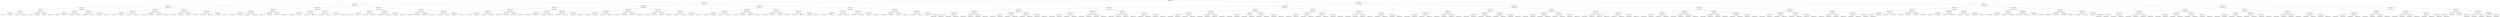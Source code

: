 digraph G{
307385799 [label="Node{data=[4453, 4453]}"]
307385799 -> 950069345
950069345 [label="Node{data=[2790, 2790]}"]
950069345 -> 1673636742
1673636742 [label="Node{data=[1988, 1988]}"]
1673636742 -> 38401057
38401057 [label="Node{data=[1514, 1514]}"]
38401057 -> 45446594
45446594 [label="Node{data=[841, 841]}"]
45446594 -> 1038706197
1038706197 [label="Node{data=[833, 833]}"]
1038706197 -> 1394239413
1394239413 [label="Node{data=[743, 743]}"]
1394239413 -> 507476235
507476235 [label="Node{data=[375, 375]}"]
507476235 -> 923604075
923604075 [label="Node{data=[371, 371]}"]
507476235 -> 1101141329
1101141329 [label="Node{data=[439, 439]}"]
1394239413 -> 1090905375
1090905375 [label="Node{data=[831, 831]}"]
1090905375 -> 613890837
613890837 [label="Node{data=[795, 795]}"]
1090905375 -> 2078727584
2078727584 [label="Node{data=[832, 832]}"]
1038706197 -> 708794128
708794128 [label="Node{data=[837, 837]}"]
708794128 -> 1149002325
1149002325 [label="Node{data=[835, 835]}"]
1149002325 -> 1504622172
1504622172 [label="Node{data=[834, 834]}"]
1149002325 -> 342391572
342391572 [label="Node{data=[836, 836]}"]
708794128 -> 1144990046
1144990046 [label="Node{data=[839, 839]}"]
1144990046 -> 1677104454
1677104454 [label="Node{data=[838, 838]}"]
1144990046 -> 1330041650
1330041650 [label="Node{data=[840, 840]}"]
45446594 -> 413245717
413245717 [label="Node{data=[849, 849]}"]
413245717 -> 636034694
636034694 [label="Node{data=[845, 845]}"]
636034694 -> 1919087576
1919087576 [label="Node{data=[843, 843]}"]
1919087576 -> 189030885
189030885 [label="Node{data=[842, 842]}"]
1919087576 -> 511234193
511234193 [label="Node{data=[844, 844]}"]
636034694 -> 1938350326
1938350326 [label="Node{data=[847, 847]}"]
1938350326 -> 370225516
370225516 [label="Node{data=[846, 846]}"]
1938350326 -> 1056055554
1056055554 [label="Node{data=[848, 848]}"]
413245717 -> 1725334037
1725334037 [label="Node{data=[1397, 1397]}"]
1725334037 -> 1391280489
1391280489 [label="Node{data=[1104, 1104]}"]
1391280489 -> 1298694153
1298694153 [label="Node{data=[894, 894]}"]
1391280489 -> 1648181911
1648181911 [label="Node{data=[1345, 1345]}"]
1725334037 -> 816427759
816427759 [label="Node{data=[1442, 1442]}"]
816427759 -> 142035866
142035866 [label="Node{data=[1437, 1437]}"]
816427759 -> 18283093
18283093 [label="Node{data=[1481, 1481]}"]
38401057 -> 154614042
154614042 [label="Node{data=[1530, 1530]}"]
154614042 -> 1962204185
1962204185 [label="Node{data=[1522, 1522]}"]
1962204185 -> 1189962374
1189962374 [label="Node{data=[1518, 1518]}"]
1189962374 -> 1881144412
1881144412 [label="Node{data=[1516, 1516]}"]
1881144412 -> 1087431852
1087431852 [label="Node{data=[1515, 1515]}"]
1881144412 -> 303492283
303492283 [label="Node{data=[1517, 1517]}"]
1189962374 -> 1069700397
1069700397 [label="Node{data=[1520, 1520]}"]
1069700397 -> 816882581
816882581 [label="Node{data=[1519, 1519]}"]
1069700397 -> 2005062827
2005062827 [label="Node{data=[1521, 1521]}"]
1962204185 -> 1389661652
1389661652 [label="Node{data=[1526, 1526]}"]
1389661652 -> 2131935646
2131935646 [label="Node{data=[1524, 1524]}"]
2131935646 -> 1242261986
1242261986 [label="Node{data=[1523, 1523]}"]
2131935646 -> 734911364
734911364 [label="Node{data=[1525, 1525]}"]
1389661652 -> 1560365316
1560365316 [label="Node{data=[1528, 1528]}"]
1560365316 -> 888565003
888565003 [label="Node{data=[1527, 1527]}"]
1560365316 -> 623068686
623068686 [label="Node{data=[1529, 1529]}"]
154614042 -> 1618454741
1618454741 [label="Node{data=[1980, 1980]}"]
1618454741 -> 929662134
929662134 [label="Node{data=[1536, 1536]}"]
929662134 -> 821045605
821045605 [label="Node{data=[1532, 1532]}"]
821045605 -> 266078787
266078787 [label="Node{data=[1531, 1531]}"]
821045605 -> 1378892397
1378892397 [label="Node{data=[1533, 1533]}"]
929662134 -> 688347305
688347305 [label="Node{data=[1978, 1978]}"]
688347305 -> 403568621
403568621 [label="Node{data=[1638, 1638]}"]
688347305 -> 2003593405
2003593405 [label="Node{data=[1979, 1979]}"]
1618454741 -> 618448751
618448751 [label="Node{data=[1984, 1984]}"]
618448751 -> 931987789
931987789 [label="Node{data=[1982, 1982]}"]
931987789 -> 1078471374
1078471374 [label="Node{data=[1981, 1981]}"]
931987789 -> 1425378298
1425378298 [label="Node{data=[1983, 1983]}"]
618448751 -> 374393268
374393268 [label="Node{data=[1986, 1986]}"]
374393268 -> 1233663322
1233663322 [label="Node{data=[1985, 1985]}"]
374393268 -> 1217882367
1217882367 [label="Node{data=[1987, 1987]}"]
1673636742 -> 809861196
809861196 [label="Node{data=[2176, 2176]}"]
809861196 -> 541647513
541647513 [label="Node{data=[2004, 2004]}"]
541647513 -> 685912367
685912367 [label="Node{data=[1996, 1996]}"]
685912367 -> 1531016284
1531016284 [label="Node{data=[1992, 1992]}"]
1531016284 -> 1201330328
1201330328 [label="Node{data=[1990, 1990]}"]
1201330328 -> 539080408
539080408 [label="Node{data=[1989, 1989]}"]
1201330328 -> 427004090
427004090 [label="Node{data=[1991, 1991]}"]
1531016284 -> 1237378140
1237378140 [label="Node{data=[1994, 1994]}"]
1237378140 -> 1485810660
1485810660 [label="Node{data=[1993, 1993]}"]
1237378140 -> 1966424411
1966424411 [label="Node{data=[1995, 1995]}"]
685912367 -> 1883699463
1883699463 [label="Node{data=[2000, 2000]}"]
1883699463 -> 1055523159
1055523159 [label="Node{data=[1998, 1998]}"]
1055523159 -> 455036389
455036389 [label="Node{data=[1997, 1997]}"]
1055523159 -> 1157625924
1157625924 [label="Node{data=[1999, 1999]}"]
1883699463 -> 62308125
62308125 [label="Node{data=[2002, 2002]}"]
62308125 -> 1840838277
1840838277 [label="Node{data=[2001, 2001]}"]
62308125 -> 212463282
212463282 [label="Node{data=[2003, 2003]}"]
541647513 -> 925829819
925829819 [label="Node{data=[2168, 2168]}"]
925829819 -> 22480148
22480148 [label="Node{data=[2101, 2101]}"]
22480148 -> 737265509
737265509 [label="Node{data=[2024, 2024]}"]
737265509 -> 1752064215
1752064215 [label="Node{data=[2005, 2005]}"]
737265509 -> 668714419
668714419 [label="Node{data=[2060, 2060]}"]
22480148 -> 513608697
513608697 [label="Node{data=[2159, 2159]}"]
513608697 -> 1005731232
1005731232 [label="Node{data=[2130, 2130]}"]
513608697 -> 545360593
545360593 [label="Node{data=[2167, 2167]}"]
925829819 -> 1494099247
1494099247 [label="Node{data=[2172, 2172]}"]
1494099247 -> 800730932
800730932 [label="Node{data=[2170, 2170]}"]
800730932 -> 84871262
84871262 [label="Node{data=[2169, 2169]}"]
800730932 -> 703909164
703909164 [label="Node{data=[2171, 2171]}"]
1494099247 -> 33268320
33268320 [label="Node{data=[2174, 2174]}"]
33268320 -> 2143747812
2143747812 [label="Node{data=[2173, 2173]}"]
33268320 -> 41305274
41305274 [label="Node{data=[2175, 2175]}"]
809861196 -> 233071733
233071733 [label="Node{data=[2363, 2363]}"]
233071733 -> 1364213515
1364213515 [label="Node{data=[2271, 2271]}"]
1364213515 -> 422169115
422169115 [label="Node{data=[2180, 2180]}"]
422169115 -> 692723216
692723216 [label="Node{data=[2178, 2178]}"]
692723216 -> 119734400
119734400 [label="Node{data=[2177, 2177]}"]
692723216 -> 1474023176
1474023176 [label="Node{data=[2179, 2179]}"]
422169115 -> 7712506
7712506 [label="Node{data=[2182, 2182]}"]
7712506 -> 2033621626
2033621626 [label="Node{data=[2181, 2181]}"]
7712506 -> 1712239324
1712239324 [label="Node{data=[2256, 2256]}"]
1364213515 -> 1864667802
1864667802 [label="Node{data=[2359, 2359]}"]
1864667802 -> 1108079610
1108079610 [label="Node{data=[2292, 2292]}"]
1108079610 -> 253969547
253969547 [label="Node{data=[2291, 2291]}"]
1108079610 -> 480808929
480808929 [label="Node{data=[2358, 2358]}"]
1864667802 -> 1473478316
1473478316 [label="Node{data=[2361, 2361]}"]
1473478316 -> 1255854991
1255854991 [label="Node{data=[2360, 2360]}"]
1473478316 -> 1606992195
1606992195 [label="Node{data=[2362, 2362]}"]
233071733 -> 122133212
122133212 [label="Node{data=[2371, 2371]}"]
122133212 -> 1261281926
1261281926 [label="Node{data=[2367, 2367]}"]
1261281926 -> 1475823303
1475823303 [label="Node{data=[2365, 2365]}"]
1475823303 -> 1311524771
1311524771 [label="Node{data=[2364, 2364]}"]
1475823303 -> 1971762624
1971762624 [label="Node{data=[2366, 2366]}"]
1261281926 -> 1402536036
1402536036 [label="Node{data=[2369, 2369]}"]
1402536036 -> 1043703214
1043703214 [label="Node{data=[2368, 2368]}"]
1402536036 -> 310967444
310967444 [label="Node{data=[2370, 2370]}"]
122133212 -> 1382048688
1382048688 [label="Node{data=[2574, 2574]}"]
1382048688 -> 1239532472
1239532472 [label="Node{data=[2373, 2373]}"]
1239532472 -> 1525291007
1525291007 [label="Node{data=[2372, 2372]}"]
1239532472 -> 265501802
265501802 [label="Node{data=[2379, 2379]}"]
1382048688 -> 1585427395
1585427395 [label="Node{data=[2775, 2775]}"]
1585427395 -> 423905207
423905207 [label="Node{data=[2587, 2587]}"]
1585427395 -> 328986255
328986255 [label="Node{data=[2779, 2779]}"]
950069345 -> 96317690
96317690 [label="Node{data=[3219, 3219]}"]
96317690 -> 654309925
654309925 [label="Node{data=[2986, 2986]}"]
654309925 -> 490563762
490563762 [label="Node{data=[2900, 2900]}"]
490563762 -> 1360925196
1360925196 [label="Node{data=[2892, 2892]}"]
1360925196 -> 969691829
969691829 [label="Node{data=[2847, 2847]}"]
969691829 -> 1622911355
1622911355 [label="Node{data=[2842, 2842]}"]
1622911355 -> 372581670
372581670 [label="Node{data=[2810, 2810]}"]
1622911355 -> 932891550
932891550 [label="Node{data=[2846, 2846]}"]
969691829 -> 1821933090
1821933090 [label="Node{data=[2890, 2890]}"]
1821933090 -> 1372971707
1372971707 [label="Node{data=[2875, 2875]}"]
1821933090 -> 1861673394
1861673394 [label="Node{data=[2891, 2891]}"]
1360925196 -> 256971209
256971209 [label="Node{data=[2896, 2896]}"]
256971209 -> 538384239
538384239 [label="Node{data=[2894, 2894]}"]
538384239 -> 1579805164
1579805164 [label="Node{data=[2893, 2893]}"]
538384239 -> 118192362
118192362 [label="Node{data=[2895, 2895]}"]
256971209 -> 5504667
5504667 [label="Node{data=[2898, 2898]}"]
5504667 -> 409415057
409415057 [label="Node{data=[2897, 2897]}"]
5504667 -> 160481784
160481784 [label="Node{data=[2899, 2899]}"]
490563762 -> 1426076680
1426076680 [label="Node{data=[2908, 2908]}"]
1426076680 -> 1253617429
1253617429 [label="Node{data=[2904, 2904]}"]
1253617429 -> 1804736630
1804736630 [label="Node{data=[2902, 2902]}"]
1804736630 -> 1677892605
1677892605 [label="Node{data=[2901, 2901]}"]
1804736630 -> 813060865
813060865 [label="Node{data=[2903, 2903]}"]
1253617429 -> 1069126173
1069126173 [label="Node{data=[2906, 2906]}"]
1069126173 -> 1150512180
1150512180 [label="Node{data=[2905, 2905]}"]
1069126173 -> 884918824
884918824 [label="Node{data=[2907, 2907]}"]
1426076680 -> 919759333
919759333 [label="Node{data=[2982, 2982]}"]
919759333 -> 1158167640
1158167640 [label="Node{data=[2939, 2939]}"]
1158167640 -> 438639105
438639105 [label="Node{data=[2935, 2935]}"]
1158167640 -> 1485339879
1485339879 [label="Node{data=[2971, 2971]}"]
919759333 -> 2108730194
2108730194 [label="Node{data=[2984, 2984]}"]
2108730194 -> 2044633664
2044633664 [label="Node{data=[2983, 2983]}"]
2108730194 -> 1259948648
1259948648 [label="Node{data=[2985, 2985]}"]
654309925 -> 1349347496
1349347496 [label="Node{data=[3002, 3002]}"]
1349347496 -> 687846348
687846348 [label="Node{data=[2994, 2994]}"]
687846348 -> 616552497
616552497 [label="Node{data=[2990, 2990]}"]
616552497 -> 628395204
628395204 [label="Node{data=[2988, 2988]}"]
628395204 -> 510101738
510101738 [label="Node{data=[2987, 2987]}"]
628395204 -> 1272133945
1272133945 [label="Node{data=[2989, 2989]}"]
616552497 -> 301403682
301403682 [label="Node{data=[2992, 2992]}"]
301403682 -> 275030644
275030644 [label="Node{data=[2991, 2991]}"]
301403682 -> 845568074
845568074 [label="Node{data=[2993, 2993]}"]
687846348 -> 1613673934
1613673934 [label="Node{data=[2998, 2998]}"]
1613673934 -> 1233199607
1233199607 [label="Node{data=[2996, 2996]}"]
1233199607 -> 2093178289
2093178289 [label="Node{data=[2995, 2995]}"]
1233199607 -> 2087190123
2087190123 [label="Node{data=[2997, 2997]}"]
1613673934 -> 1777513708
1777513708 [label="Node{data=[3000, 3000]}"]
1777513708 -> 691842748
691842748 [label="Node{data=[2999, 2999]}"]
1777513708 -> 1333022975
1333022975 [label="Node{data=[3001, 3001]}"]
1349347496 -> 212036572
212036572 [label="Node{data=[3010, 3010]}"]
212036572 -> 1879763824
1879763824 [label="Node{data=[3006, 3006]}"]
1879763824 -> 1016066691
1016066691 [label="Node{data=[3004, 3004]}"]
1016066691 -> 1368501829
1368501829 [label="Node{data=[3003, 3003]}"]
1016066691 -> 1182515744
1182515744 [label="Node{data=[3005, 3005]}"]
1879763824 -> 1636688116
1636688116 [label="Node{data=[3008, 3008]}"]
1636688116 -> 584392108
584392108 [label="Node{data=[3007, 3007]}"]
1636688116 -> 2120907829
2120907829 [label="Node{data=[3009, 3009]}"]
212036572 -> 1712904986
1712904986 [label="Node{data=[3014, 3014]}"]
1712904986 -> 1755061613
1755061613 [label="Node{data=[3012, 3012]}"]
1755061613 -> 1647203759
1647203759 [label="Node{data=[3011, 3011]}"]
1755061613 -> 1334318603
1334318603 [label="Node{data=[3013, 3013]}"]
1712904986 -> 1877525739
1877525739 [label="Node{data=[3016, 3016]}"]
1877525739 -> 1729612558
1729612558 [label="Node{data=[3015, 3015]}"]
1877525739 -> 1996781934
1996781934 [label="Node{data=[3017, 3017]}"]
96317690 -> 2024997323
2024997323 [label="Node{data=[4079, 4079]}"]
2024997323 -> 1364544938
1364544938 [label="Node{data=[3513, 3513]}"]
1364544938 -> 138650421
138650421 [label="Node{data=[3505, 3505]}"]
138650421 -> 1557689434
1557689434 [label="Node{data=[3501, 3501]}"]
1557689434 -> 1006996307
1006996307 [label="Node{data=[3476, 3476]}"]
1006996307 -> 1195817316
1195817316 [label="Node{data=[3352, 3352]}"]
1006996307 -> 1384771762
1384771762 [label="Node{data=[3500, 3500]}"]
1557689434 -> 1307321373
1307321373 [label="Node{data=[3503, 3503]}"]
1307321373 -> 1562599904
1562599904 [label="Node{data=[3502, 3502]}"]
1307321373 -> 794586809
794586809 [label="Node{data=[3504, 3504]}"]
138650421 -> 843908992
843908992 [label="Node{data=[3509, 3509]}"]
843908992 -> 514654488
514654488 [label="Node{data=[3507, 3507]}"]
514654488 -> 1481068364
1481068364 [label="Node{data=[3506, 3506]}"]
514654488 -> 346217307
346217307 [label="Node{data=[3508, 3508]}"]
843908992 -> 1317646152
1317646152 [label="Node{data=[3511, 3511]}"]
1317646152 -> 945472064
945472064 [label="Node{data=[3510, 3510]}"]
1317646152 -> 1518720808
1518720808 [label="Node{data=[3512, 3512]}"]
1364544938 -> 1493153568
1493153568 [label="Node{data=[4071, 4071]}"]
1493153568 -> 1527754904
1527754904 [label="Node{data=[3784, 3784]}"]
1527754904 -> 900276603
900276603 [label="Node{data=[3515, 3515]}"]
900276603 -> 1096911985
1096911985 [label="Node{data=[3514, 3514]}"]
900276603 -> 1677878730
1677878730 [label="Node{data=[3771, 3771]}"]
1527754904 -> 1110409890
1110409890 [label="Node{data=[3836, 3836]}"]
1110409890 -> 1056035173
1056035173 [label="Node{data=[3827, 3827]}"]
1110409890 -> 1933496526
1933496526 [label="Node{data=[3873, 3873]}"]
1493153568 -> 82171734
82171734 [label="Node{data=[4075, 4075]}"]
82171734 -> 987856890
987856890 [label="Node{data=[4073, 4073]}"]
987856890 -> 170654522
170654522 [label="Node{data=[4072, 4072]}"]
987856890 -> 261550609
261550609 [label="Node{data=[4074, 4074]}"]
82171734 -> 635689938
635689938 [label="Node{data=[4077, 4077]}"]
635689938 -> 348945979
348945979 [label="Node{data=[4076, 4076]}"]
635689938 -> 1105966515
1105966515 [label="Node{data=[4078, 4078]}"]
2024997323 -> 2044051941
2044051941 [label="Node{data=[4437, 4437]}"]
2044051941 -> 1112782918
1112782918 [label="Node{data=[4429, 4429]}"]
1112782918 -> 899234705
899234705 [label="Node{data=[4425, 4425]}"]
899234705 -> 700667580
700667580 [label="Node{data=[4208, 4208]}"]
700667580 -> 2127454344
2127454344 [label="Node{data=[4080, 4080]}"]
700667580 -> 553674399
553674399 [label="Node{data=[4214, 4214]}"]
899234705 -> 1572439197
1572439197 [label="Node{data=[4427, 4427]}"]
1572439197 -> 1862029088
1862029088 [label="Node{data=[4426, 4426]}"]
1572439197 -> 1673242711
1673242711 [label="Node{data=[4428, 4428]}"]
1112782918 -> 1093475873
1093475873 [label="Node{data=[4433, 4433]}"]
1093475873 -> 1344399349
1344399349 [label="Node{data=[4431, 4431]}"]
1344399349 -> 1546139550
1546139550 [label="Node{data=[4430, 4430]}"]
1344399349 -> 1659884892
1659884892 [label="Node{data=[4432, 4432]}"]
1093475873 -> 1260000054
1260000054 [label="Node{data=[4435, 4435]}"]
1260000054 -> 349916143
349916143 [label="Node{data=[4434, 4434]}"]
1260000054 -> 156371501
156371501 [label="Node{data=[4436, 4436]}"]
2044051941 -> 353069934
353069934 [label="Node{data=[4445, 4445]}"]
353069934 -> 236149082
236149082 [label="Node{data=[4441, 4441]}"]
236149082 -> 1088024388
1088024388 [label="Node{data=[4439, 4439]}"]
1088024388 -> 1505986064
1505986064 [label="Node{data=[4438, 4438]}"]
1088024388 -> 392021597
392021597 [label="Node{data=[4440, 4440]}"]
236149082 -> 51414117
51414117 [label="Node{data=[4443, 4443]}"]
51414117 -> 205318284
205318284 [label="Node{data=[4442, 4442]}"]
51414117 -> 1233783837
1233783837 [label="Node{data=[4444, 4444]}"]
353069934 -> 815551583
815551583 [label="Node{data=[4449, 4449]}"]
815551583 -> 925425029
925425029 [label="Node{data=[4447, 4447]}"]
925425029 -> 1547381604
1547381604 [label="Node{data=[4446, 4446]}"]
925425029 -> 1162358298
1162358298 [label="Node{data=[4448, 4448]}"]
815551583 -> 388277312
388277312 [label="Node{data=[4451, 4451]}"]
388277312 -> 1720813524
1720813524 [label="Node{data=[4450, 4450]}"]
388277312 -> 1668608105
1668608105 [label="Node{data=[4452, 4452]}"]
307385799 -> 1741175523
1741175523 [label="Node{data=[6936, 6936]}"]
1741175523 -> 1434223870
1434223870 [label="Node{data=[6305, 6305]}"]
1434223870 -> 1069090466
1069090466 [label="Node{data=[5385, 5385]}"]
1069090466 -> 2072661636
2072661636 [label="Node{data=[4545, 4545]}"]
2072661636 -> 1563651124
1563651124 [label="Node{data=[4469, 4469]}"]
1563651124 -> 1826179096
1826179096 [label="Node{data=[4461, 4461]}"]
1826179096 -> 463654711
463654711 [label="Node{data=[4457, 4457]}"]
463654711 -> 854940841
854940841 [label="Node{data=[4455, 4455]}"]
854940841 -> 1952568335
1952568335 [label="Node{data=[4454, 4454]}"]
854940841 -> 1390332691
1390332691 [label="Node{data=[4456, 4456]}"]
463654711 -> 1594387720
1594387720 [label="Node{data=[4459, 4459]}"]
1594387720 -> 1191207508
1191207508 [label="Node{data=[4458, 4458]}"]
1594387720 -> 1035667223
1035667223 [label="Node{data=[4460, 4460]}"]
1826179096 -> 429512160
429512160 [label="Node{data=[4465, 4465]}"]
429512160 -> 98929654
98929654 [label="Node{data=[4463, 4463]}"]
98929654 -> 1102269404
1102269404 [label="Node{data=[4462, 4462]}"]
98929654 -> 617967426
617967426 [label="Node{data=[4464, 4464]}"]
429512160 -> 1941211373
1941211373 [label="Node{data=[4467, 4467]}"]
1941211373 -> 1520895830
1520895830 [label="Node{data=[4466, 4466]}"]
1941211373 -> 17914485
17914485 [label="Node{data=[4468, 4468]}"]
1563651124 -> 238131818
238131818 [label="Node{data=[4537, 4537]}"]
238131818 -> 1494583457
1494583457 [label="Node{data=[4533, 4533]}"]
1494583457 -> 996850018
996850018 [label="Node{data=[4531, 4531]}"]
996850018 -> 816025224
816025224 [label="Node{data=[4470, 4470]}"]
996850018 -> 851681340
851681340 [label="Node{data=[4532, 4532]}"]
1494583457 -> 1206281797
1206281797 [label="Node{data=[4535, 4535]}"]
1206281797 -> 690583154
690583154 [label="Node{data=[4534, 4534]}"]
1206281797 -> 97679889
97679889 [label="Node{data=[4536, 4536]}"]
238131818 -> 717220055
717220055 [label="Node{data=[4541, 4541]}"]
717220055 -> 1587509131
1587509131 [label="Node{data=[4539, 4539]}"]
1587509131 -> 1021776076
1021776076 [label="Node{data=[4538, 4538]}"]
1587509131 -> 720627635
720627635 [label="Node{data=[4540, 4540]}"]
717220055 -> 2145340266
2145340266 [label="Node{data=[4543, 4543]}"]
2145340266 -> 1524193333
1524193333 [label="Node{data=[4542, 4542]}"]
2145340266 -> 1589400274
1589400274 [label="Node{data=[4544, 4544]}"]
2072661636 -> 1808267465
1808267465 [label="Node{data=[4970, 4970]}"]
1808267465 -> 1850108608
1850108608 [label="Node{data=[4583, 4583]}"]
1850108608 -> 2119077837
2119077837 [label="Node{data=[4579, 4579]}"]
2119077837 -> 1113090068
1113090068 [label="Node{data=[4547, 4547]}"]
1113090068 -> 370004262
370004262 [label="Node{data=[4546, 4546]}"]
1113090068 -> 1262528845
1262528845 [label="Node{data=[4578, 4578]}"]
2119077837 -> 1098544911
1098544911 [label="Node{data=[4581, 4581]}"]
1098544911 -> 1088663548
1088663548 [label="Node{data=[4580, 4580]}"]
1098544911 -> 941609511
941609511 [label="Node{data=[4582, 4582]}"]
1850108608 -> 1985679016
1985679016 [label="Node{data=[4587, 4587]}"]
1985679016 -> 1678499171
1678499171 [label="Node{data=[4585, 4585]}"]
1678499171 -> 961151569
961151569 [label="Node{data=[4584, 4584]}"]
1678499171 -> 2139255221
2139255221 [label="Node{data=[4586, 4586]}"]
1985679016 -> 1367477923
1367477923 [label="Node{data=[4589, 4589]}"]
1367477923 -> 1800941877
1800941877 [label="Node{data=[4588, 4588]}"]
1367477923 -> 48889477
48889477 [label="Node{data=[4960, 4960]}"]
1808267465 -> 1846159540
1846159540 [label="Node{data=[5377, 5377]}"]
1846159540 -> 792515776
792515776 [label="Node{data=[5373, 5373]}"]
792515776 -> 96967051
96967051 [label="Node{data=[5142, 5142]}"]
96967051 -> 1217876576
1217876576 [label="Node{data=[5128, 5128]}"]
96967051 -> 2003278926
2003278926 [label="Node{data=[5367, 5367]}"]
792515776 -> 1043647670
1043647670 [label="Node{data=[5375, 5375]}"]
1043647670 -> 117834042
117834042 [label="Node{data=[5374, 5374]}"]
1043647670 -> 1978685416
1978685416 [label="Node{data=[5376, 5376]}"]
1846159540 -> 1052647668
1052647668 [label="Node{data=[5381, 5381]}"]
1052647668 -> 645335785
645335785 [label="Node{data=[5379, 5379]}"]
645335785 -> 290439372
290439372 [label="Node{data=[5378, 5378]}"]
645335785 -> 1719110170
1719110170 [label="Node{data=[5380, 5380]}"]
1052647668 -> 687976352
687976352 [label="Node{data=[5383, 5383]}"]
687976352 -> 926926891
926926891 [label="Node{data=[5382, 5382]}"]
687976352 -> 1486432160
1486432160 [label="Node{data=[5384, 5384]}"]
1069090466 -> 48513523
48513523 [label="Node{data=[5971, 5971]}"]
48513523 -> 649888416
649888416 [label="Node{data=[5955, 5955]}"]
649888416 -> 1863022796
1863022796 [label="Node{data=[5907, 5907]}"]
1863022796 -> 2126444202
2126444202 [label="Node{data=[5554, 5554]}"]
2126444202 -> 1593166679
1593166679 [label="Node{data=[5462, 5462]}"]
1593166679 -> 471792555
471792555 [label="Node{data=[5386, 5386]}"]
1593166679 -> 686243324
686243324 [label="Node{data=[5476, 5476]}"]
2126444202 -> 560301548
560301548 [label="Node{data=[5905, 5905]}"]
560301548 -> 1371168228
1371168228 [label="Node{data=[5776, 5776]}"]
560301548 -> 974272475
974272475 [label="Node{data=[5906, 5906]}"]
1863022796 -> 730588600
730588600 [label="Node{data=[5911, 5911]}"]
730588600 -> 650928064
650928064 [label="Node{data=[5909, 5909]}"]
650928064 -> 622486400
622486400 [label="Node{data=[5908, 5908]}"]
650928064 -> 236790807
236790807 [label="Node{data=[5910, 5910]}"]
730588600 -> 2052044361
2052044361 [label="Node{data=[5953, 5953]}"]
2052044361 -> 1052365983
1052365983 [label="Node{data=[5912, 5912]}"]
2052044361 -> 1212786347
1212786347 [label="Node{data=[5954, 5954]}"]
649888416 -> 789777961
789777961 [label="Node{data=[5963, 5963]}"]
789777961 -> 686360700
686360700 [label="Node{data=[5959, 5959]}"]
686360700 -> 1485061330
1485061330 [label="Node{data=[5957, 5957]}"]
1485061330 -> 1576908183
1576908183 [label="Node{data=[5956, 5956]}"]
1485061330 -> 1781045831
1781045831 [label="Node{data=[5958, 5958]}"]
686360700 -> 182633878
182633878 [label="Node{data=[5961, 5961]}"]
182633878 -> 1945705140
1945705140 [label="Node{data=[5960, 5960]}"]
182633878 -> 1125668945
1125668945 [label="Node{data=[5962, 5962]}"]
789777961 -> 1833699543
1833699543 [label="Node{data=[5967, 5967]}"]
1833699543 -> 1897836189
1897836189 [label="Node{data=[5965, 5965]}"]
1897836189 -> 1242117808
1242117808 [label="Node{data=[5964, 5964]}"]
1897836189 -> 1263678832
1263678832 [label="Node{data=[5966, 5966]}"]
1833699543 -> 1188402813
1188402813 [label="Node{data=[5969, 5969]}"]
1188402813 -> 1111208572
1111208572 [label="Node{data=[5968, 5968]}"]
1188402813 -> 1099210813
1099210813 [label="Node{data=[5970, 5970]}"]
48513523 -> 455603400
455603400 [label="Node{data=[6037, 6037]}"]
455603400 -> 1907097519
1907097519 [label="Node{data=[5979, 5979]}"]
1907097519 -> 1847331764
1847331764 [label="Node{data=[5975, 5975]}"]
1847331764 -> 176016130
176016130 [label="Node{data=[5973, 5973]}"]
176016130 -> 777580337
777580337 [label="Node{data=[5972, 5972]}"]
176016130 -> 2112466
2112466 [label="Node{data=[5974, 5974]}"]
1847331764 -> 250597833
250597833 [label="Node{data=[5977, 5977]}"]
250597833 -> 1789804237
1789804237 [label="Node{data=[5976, 5976]}"]
250597833 -> 57042382
57042382 [label="Node{data=[5978, 5978]}"]
1907097519 -> 43593947
43593947 [label="Node{data=[6033, 6033]}"]
43593947 -> 1913178328
1913178328 [label="Node{data=[5981, 5981]}"]
1913178328 -> 1774966786
1774966786 [label="Node{data=[5980, 5980]}"]
1913178328 -> 1504938208
1504938208 [label="Node{data=[6032, 6032]}"]
43593947 -> 308770021
308770021 [label="Node{data=[6035, 6035]}"]
308770021 -> 647831673
647831673 [label="Node{data=[6034, 6034]}"]
308770021 -> 295823200
295823200 [label="Node{data=[6036, 6036]}"]
455603400 -> 1418762556
1418762556 [label="Node{data=[6161, 6161]}"]
1418762556 -> 2113478423
2113478423 [label="Node{data=[6041, 6041]}"]
2113478423 -> 849897017
849897017 [label="Node{data=[6039, 6039]}"]
849897017 -> 741084651
741084651 [label="Node{data=[6038, 6038]}"]
849897017 -> 2082813995
2082813995 [label="Node{data=[6040, 6040]}"]
2113478423 -> 1234272543
1234272543 [label="Node{data=[6043, 6043]}"]
1234272543 -> 955891642
955891642 [label="Node{data=[6042, 6042]}"]
1234272543 -> 1953938971
1953938971 [label="Node{data=[6077, 6077]}"]
1418762556 -> 558314718
558314718 [label="Node{data=[6301, 6301]}"]
558314718 -> 1679540368
1679540368 [label="Node{data=[6299, 6299]}"]
1679540368 -> 292202438
292202438 [label="Node{data=[6298, 6298]}"]
1679540368 -> 1345144214
1345144214 [label="Node{data=[6300, 6300]}"]
558314718 -> 1213495945
1213495945 [label="Node{data=[6303, 6303]}"]
1213495945 -> 1928408147
1928408147 [label="Node{data=[6302, 6302]}"]
1213495945 -> 920777052
920777052 [label="Node{data=[6304, 6304]}"]
1434223870 -> 207229923
207229923 [label="Node{data=[6872, 6872]}"]
207229923 -> 1731305683
1731305683 [label="Node{data=[6392, 6392]}"]
1731305683 -> 484023250
484023250 [label="Node{data=[6321, 6321]}"]
484023250 -> 621539844
621539844 [label="Node{data=[6313, 6313]}"]
621539844 -> 2031237197
2031237197 [label="Node{data=[6309, 6309]}"]
2031237197 -> 323954820
323954820 [label="Node{data=[6307, 6307]}"]
323954820 -> 1125660212
1125660212 [label="Node{data=[6306, 6306]}"]
323954820 -> 972646273
972646273 [label="Node{data=[6308, 6308]}"]
2031237197 -> 1363275939
1363275939 [label="Node{data=[6311, 6311]}"]
1363275939 -> 1000401159
1000401159 [label="Node{data=[6310, 6310]}"]
1363275939 -> 957075921
957075921 [label="Node{data=[6312, 6312]}"]
621539844 -> 1270643742
1270643742 [label="Node{data=[6317, 6317]}"]
1270643742 -> 363223330
363223330 [label="Node{data=[6315, 6315]}"]
363223330 -> 695366208
695366208 [label="Node{data=[6314, 6314]}"]
363223330 -> 1318108134
1318108134 [label="Node{data=[6316, 6316]}"]
1270643742 -> 1717858982
1717858982 [label="Node{data=[6319, 6319]}"]
1717858982 -> 1101813761
1101813761 [label="Node{data=[6318, 6318]}"]
1717858982 -> 2071384582
2071384582 [label="Node{data=[6320, 6320]}"]
484023250 -> 812779781
812779781 [label="Node{data=[6384, 6384]}"]
812779781 -> 1975954671
1975954671 [label="Node{data=[6380, 6380]}"]
1975954671 -> 1443466758
1443466758 [label="Node{data=[6354, 6354]}"]
1443466758 -> 463634467
463634467 [label="Node{data=[6322, 6322]}"]
1443466758 -> 1001953395
1001953395 [label="Node{data=[6379, 6379]}"]
1975954671 -> 2077878847
2077878847 [label="Node{data=[6382, 6382]}"]
2077878847 -> 1639592700
1639592700 [label="Node{data=[6381, 6381]}"]
2077878847 -> 1846941040
1846941040 [label="Node{data=[6383, 6383]}"]
812779781 -> 294810561
294810561 [label="Node{data=[6388, 6388]}"]
294810561 -> 623832030
623832030 [label="Node{data=[6386, 6386]}"]
623832030 -> 355668053
355668053 [label="Node{data=[6385, 6385]}"]
623832030 -> 1271937558
1271937558 [label="Node{data=[6387, 6387]}"]
294810561 -> 1230914774
1230914774 [label="Node{data=[6390, 6390]}"]
1230914774 -> 461125176
461125176 [label="Node{data=[6389, 6389]}"]
1230914774 -> 373304506
373304506 [label="Node{data=[6391, 6391]}"]
1731305683 -> 1552590062
1552590062 [label="Node{data=[6408, 6408]}"]
1552590062 -> 1741239133
1741239133 [label="Node{data=[6400, 6400]}"]
1741239133 -> 494802026
494802026 [label="Node{data=[6396, 6396]}"]
494802026 -> 172809859
172809859 [label="Node{data=[6394, 6394]}"]
172809859 -> 57194224
57194224 [label="Node{data=[6393, 6393]}"]
172809859 -> 764755483
764755483 [label="Node{data=[6395, 6395]}"]
494802026 -> 1076212359
1076212359 [label="Node{data=[6398, 6398]}"]
1076212359 -> 745657542
745657542 [label="Node{data=[6397, 6397]}"]
1076212359 -> 1793603726
1793603726 [label="Node{data=[6399, 6399]}"]
1741239133 -> 1854518830
1854518830 [label="Node{data=[6404, 6404]}"]
1854518830 -> 64323826
64323826 [label="Node{data=[6402, 6402]}"]
64323826 -> 564175786
564175786 [label="Node{data=[6401, 6401]}"]
64323826 -> 178766680
178766680 [label="Node{data=[6403, 6403]}"]
1854518830 -> 700202212
700202212 [label="Node{data=[6406, 6406]}"]
700202212 -> 104987441
104987441 [label="Node{data=[6405, 6405]}"]
700202212 -> 584627616
584627616 [label="Node{data=[6407, 6407]}"]
1552590062 -> 374411168
374411168 [label="Node{data=[6416, 6416]}"]
374411168 -> 1589791378
1589791378 [label="Node{data=[6412, 6412]}"]
1589791378 -> 1465104904
1465104904 [label="Node{data=[6410, 6410]}"]
1465104904 -> 817979639
817979639 [label="Node{data=[6409, 6409]}"]
1465104904 -> 779306304
779306304 [label="Node{data=[6411, 6411]}"]
1589791378 -> 1646861510
1646861510 [label="Node{data=[6414, 6414]}"]
1646861510 -> 685795697
685795697 [label="Node{data=[6413, 6413]}"]
1646861510 -> 320696898
320696898 [label="Node{data=[6415, 6415]}"]
374411168 -> 661679140
661679140 [label="Node{data=[6868, 6868]}"]
661679140 -> 227904288
227904288 [label="Node{data=[6418, 6418]}"]
227904288 -> 638959618
638959618 [label="Node{data=[6417, 6417]}"]
227904288 -> 1583491552
1583491552 [label="Node{data=[6667, 6667]}"]
661679140 -> 2060939076
2060939076 [label="Node{data=[6870, 6870]}"]
2060939076 -> 1538926517
1538926517 [label="Node{data=[6869, 6869]}"]
2060939076 -> 1395128592
1395128592 [label="Node{data=[6871, 6871]}"]
207229923 -> 482736061
482736061 [label="Node{data=[6904, 6904]}"]
482736061 -> 1571358254
1571358254 [label="Node{data=[6888, 6888]}"]
1571358254 -> 1461978529
1461978529 [label="Node{data=[6880, 6880]}"]
1461978529 -> 1000839468
1000839468 [label="Node{data=[6876, 6876]}"]
1000839468 -> 141359610
141359610 [label="Node{data=[6874, 6874]}"]
141359610 -> 501286575
501286575 [label="Node{data=[6873, 6873]}"]
141359610 -> 1788809663
1788809663 [label="Node{data=[6875, 6875]}"]
1000839468 -> 1844878137
1844878137 [label="Node{data=[6878, 6878]}"]
1844878137 -> 45747284
45747284 [label="Node{data=[6877, 6877]}"]
1844878137 -> 402368210
402368210 [label="Node{data=[6879, 6879]}"]
1461978529 -> 100355963
100355963 [label="Node{data=[6884, 6884]}"]
100355963 -> 1552753582
1552753582 [label="Node{data=[6882, 6882]}"]
1552753582 -> 243748039
243748039 [label="Node{data=[6881, 6881]}"]
1552753582 -> 1140897523
1140897523 [label="Node{data=[6883, 6883]}"]
100355963 -> 467642783
467642783 [label="Node{data=[6886, 6886]}"]
467642783 -> 788162841
788162841 [label="Node{data=[6885, 6885]}"]
467642783 -> 439347573
439347573 [label="Node{data=[6887, 6887]}"]
1571358254 -> 1540973549
1540973549 [label="Node{data=[6896, 6896]}"]
1540973549 -> 1034730072
1034730072 [label="Node{data=[6892, 6892]}"]
1034730072 -> 1080274517
1080274517 [label="Node{data=[6890, 6890]}"]
1080274517 -> 635601773
635601773 [label="Node{data=[6889, 6889]}"]
1080274517 -> 892623415
892623415 [label="Node{data=[6891, 6891]}"]
1034730072 -> 1829914803
1829914803 [label="Node{data=[6894, 6894]}"]
1829914803 -> 811483714
811483714 [label="Node{data=[6893, 6893]}"]
1829914803 -> 18237135
18237135 [label="Node{data=[6895, 6895]}"]
1540973549 -> 384057656
384057656 [label="Node{data=[6900, 6900]}"]
384057656 -> 1775027335
1775027335 [label="Node{data=[6898, 6898]}"]
1775027335 -> 734189486
734189486 [label="Node{data=[6897, 6897]}"]
1775027335 -> 408013863
408013863 [label="Node{data=[6899, 6899]}"]
384057656 -> 747156372
747156372 [label="Node{data=[6902, 6902]}"]
747156372 -> 594522750
594522750 [label="Node{data=[6901, 6901]}"]
747156372 -> 506297882
506297882 [label="Node{data=[6903, 6903]}"]
482736061 -> 134981900
134981900 [label="Node{data=[6920, 6920]}"]
134981900 -> 1643560842
1643560842 [label="Node{data=[6912, 6912]}"]
1643560842 -> 1070861704
1070861704 [label="Node{data=[6908, 6908]}"]
1070861704 -> 1258056134
1258056134 [label="Node{data=[6906, 6906]}"]
1258056134 -> 527100508
527100508 [label="Node{data=[6905, 6905]}"]
1258056134 -> 1270095060
1270095060 [label="Node{data=[6907, 6907]}"]
1070861704 -> 1410588775
1410588775 [label="Node{data=[6910, 6910]}"]
1410588775 -> 2097676666
2097676666 [label="Node{data=[6909, 6909]}"]
1410588775 -> 905456781
905456781 [label="Node{data=[6911, 6911]}"]
1643560842 -> 1581368410
1581368410 [label="Node{data=[6916, 6916]}"]
1581368410 -> 362420013
362420013 [label="Node{data=[6914, 6914]}"]
362420013 -> 673498933
673498933 [label="Node{data=[6913, 6913]}"]
362420013 -> 1548487416
1548487416 [label="Node{data=[6915, 6915]}"]
1581368410 -> 218068543
218068543 [label="Node{data=[6918, 6918]}"]
218068543 -> 1226390514
1226390514 [label="Node{data=[6917, 6917]}"]
218068543 -> 1200242827
1200242827 [label="Node{data=[6919, 6919]}"]
134981900 -> 2074970440
2074970440 [label="Node{data=[6928, 6928]}"]
2074970440 -> 211048076
211048076 [label="Node{data=[6924, 6924]}"]
211048076 -> 215099975
215099975 [label="Node{data=[6922, 6922]}"]
215099975 -> 432651598
432651598 [label="Node{data=[6921, 6921]}"]
215099975 -> 247038198
247038198 [label="Node{data=[6923, 6923]}"]
211048076 -> 548902811
548902811 [label="Node{data=[6926, 6926]}"]
548902811 -> 1034551768
1034551768 [label="Node{data=[6925, 6925]}"]
548902811 -> 1767766254
1767766254 [label="Node{data=[6927, 6927]}"]
2074970440 -> 723614467
723614467 [label="Node{data=[6932, 6932]}"]
723614467 -> 934685363
934685363 [label="Node{data=[6930, 6930]}"]
934685363 -> 1526679900
1526679900 [label="Node{data=[6929, 6929]}"]
934685363 -> 1558397029
1558397029 [label="Node{data=[6931, 6931]}"]
723614467 -> 2092618137
2092618137 [label="Node{data=[6934, 6934]}"]
2092618137 -> 2061475599
2061475599 [label="Node{data=[6933, 6933]}"]
2092618137 -> 1514835105
1514835105 [label="Node{data=[6935, 6935]}"]
1741175523 -> 485232613
485232613 [label="Node{data=[8811, 8811]}"]
485232613 -> 921707512
921707512 [label="Node{data=[6968, 6968]}"]
921707512 -> 810673614
810673614 [label="Node{data=[6952, 6952]}"]
810673614 -> 1047550177
1047550177 [label="Node{data=[6944, 6944]}"]
1047550177 -> 1117780973
1117780973 [label="Node{data=[6940, 6940]}"]
1117780973 -> 1976037285
1976037285 [label="Node{data=[6938, 6938]}"]
1976037285 -> 1250364230
1250364230 [label="Node{data=[6937, 6937]}"]
1976037285 -> 1980556711
1980556711 [label="Node{data=[6939, 6939]}"]
1117780973 -> 1265711128
1265711128 [label="Node{data=[6942, 6942]}"]
1265711128 -> 25250836
25250836 [label="Node{data=[6941, 6941]}"]
1265711128 -> 1932438105
1932438105 [label="Node{data=[6943, 6943]}"]
1047550177 -> 1646155846
1646155846 [label="Node{data=[6948, 6948]}"]
1646155846 -> 544021989
544021989 [label="Node{data=[6946, 6946]}"]
544021989 -> 730268688
730268688 [label="Node{data=[6945, 6945]}"]
544021989 -> 771559259
771559259 [label="Node{data=[6947, 6947]}"]
1646155846 -> 1035054794
1035054794 [label="Node{data=[6950, 6950]}"]
1035054794 -> 1979391660
1979391660 [label="Node{data=[6949, 6949]}"]
1035054794 -> 1724851079
1724851079 [label="Node{data=[6951, 6951]}"]
810673614 -> 588087250
588087250 [label="Node{data=[6960, 6960]}"]
588087250 -> 326779527
326779527 [label="Node{data=[6956, 6956]}"]
326779527 -> 1046028346
1046028346 [label="Node{data=[6954, 6954]}"]
1046028346 -> 563478381
563478381 [label="Node{data=[6953, 6953]}"]
1046028346 -> 1764685666
1764685666 [label="Node{data=[6955, 6955]}"]
326779527 -> 671219386
671219386 [label="Node{data=[6958, 6958]}"]
671219386 -> 1596867440
1596867440 [label="Node{data=[6957, 6957]}"]
671219386 -> 1364107631
1364107631 [label="Node{data=[6959, 6959]}"]
588087250 -> 1329973699
1329973699 [label="Node{data=[6964, 6964]}"]
1329973699 -> 1746279103
1746279103 [label="Node{data=[6962, 6962]}"]
1746279103 -> 1166995726
1166995726 [label="Node{data=[6961, 6961]}"]
1746279103 -> 1634690313
1634690313 [label="Node{data=[6963, 6963]}"]
1329973699 -> 369462
369462 [label="Node{data=[6966, 6966]}"]
369462 -> 1486787179
1486787179 [label="Node{data=[6965, 6965]}"]
369462 -> 1789529847
1789529847 [label="Node{data=[6967, 6967]}"]
921707512 -> 1886878086
1886878086 [label="Node{data=[6984, 6984]}"]
1886878086 -> 1573288109
1573288109 [label="Node{data=[6976, 6976]}"]
1573288109 -> 1911006388
1911006388 [label="Node{data=[6972, 6972]}"]
1911006388 -> 1266733513
1266733513 [label="Node{data=[6970, 6970]}"]
1266733513 -> 15739510
15739510 [label="Node{data=[6969, 6969]}"]
1266733513 -> 1847405013
1847405013 [label="Node{data=[6971, 6971]}"]
1911006388 -> 571728550
571728550 [label="Node{data=[6974, 6974]}"]
571728550 -> 1867538868
1867538868 [label="Node{data=[6973, 6973]}"]
571728550 -> 1861371314
1861371314 [label="Node{data=[6975, 6975]}"]
1573288109 -> 1764133432
1764133432 [label="Node{data=[6980, 6980]}"]
1764133432 -> 1411208040
1411208040 [label="Node{data=[6978, 6978]}"]
1411208040 -> 942458270
942458270 [label="Node{data=[6977, 6977]}"]
1411208040 -> 1150273788
1150273788 [label="Node{data=[6979, 6979]}"]
1764133432 -> 430308639
430308639 [label="Node{data=[6982, 6982]}"]
430308639 -> 664628048
664628048 [label="Node{data=[6981, 6981]}"]
430308639 -> 2042841608
2042841608 [label="Node{data=[6983, 6983]}"]
1886878086 -> 1127331300
1127331300 [label="Node{data=[7145, 7145]}"]
1127331300 -> 1967842712
1967842712 [label="Node{data=[6988, 6988]}"]
1967842712 -> 969004938
969004938 [label="Node{data=[6986, 6986]}"]
969004938 -> 1521572272
1521572272 [label="Node{data=[6985, 6985]}"]
969004938 -> 341924247
341924247 [label="Node{data=[6987, 6987]}"]
1967842712 -> 916789414
916789414 [label="Node{data=[6990, 6990]}"]
916789414 -> 24114303
24114303 [label="Node{data=[6989, 6989]}"]
916789414 -> 1371754811
1371754811 [label="Node{data=[6991, 6991]}"]
1127331300 -> 1332742005
1332742005 [label="Node{data=[8807, 8807]}"]
1332742005 -> 1368282645
1368282645 [label="Node{data=[8680, 8680]}"]
1368282645 -> 792501335
792501335 [label="Node{data=[8444, 8444]}"]
1368282645 -> 1690130946
1690130946 [label="Node{data=[8806, 8806]}"]
1332742005 -> 733585999
733585999 [label="Node{data=[8809, 8809]}"]
733585999 -> 144996307
144996307 [label="Node{data=[8808, 8808]}"]
733585999 -> 1135713460
1135713460 [label="Node{data=[8810, 8810]}"]
485232613 -> 1305654154
1305654154 [label="Node{data=[8875, 8875]}"]
1305654154 -> 723504037
723504037 [label="Node{data=[8843, 8843]}"]
723504037 -> 11418618
11418618 [label="Node{data=[8827, 8827]}"]
11418618 -> 1328890727
1328890727 [label="Node{data=[8819, 8819]}"]
1328890727 -> 396617704
396617704 [label="Node{data=[8815, 8815]}"]
396617704 -> 1110725722
1110725722 [label="Node{data=[8813, 8813]}"]
1110725722 -> 867485197
867485197 [label="Node{data=[8812, 8812]}"]
1110725722 -> 1451197799
1451197799 [label="Node{data=[8814, 8814]}"]
396617704 -> 1584116967
1584116967 [label="Node{data=[8817, 8817]}"]
1584116967 -> 1042136564
1042136564 [label="Node{data=[8816, 8816]}"]
1584116967 -> 730632340
730632340 [label="Node{data=[8818, 8818]}"]
1328890727 -> 24280127
24280127 [label="Node{data=[8823, 8823]}"]
24280127 -> 37563514
37563514 [label="Node{data=[8821, 8821]}"]
37563514 -> 1360839636
1360839636 [label="Node{data=[8820, 8820]}"]
37563514 -> 509337939
509337939 [label="Node{data=[8822, 8822]}"]
24280127 -> 215672099
215672099 [label="Node{data=[8825, 8825]}"]
215672099 -> 1735349822
1735349822 [label="Node{data=[8824, 8824]}"]
215672099 -> 1348090724
1348090724 [label="Node{data=[8826, 8826]}"]
11418618 -> 290068805
290068805 [label="Node{data=[8835, 8835]}"]
290068805 -> 1256330674
1256330674 [label="Node{data=[8831, 8831]}"]
1256330674 -> 1461806198
1461806198 [label="Node{data=[8829, 8829]}"]
1461806198 -> 1445065965
1445065965 [label="Node{data=[8828, 8828]}"]
1461806198 -> 400580445
400580445 [label="Node{data=[8830, 8830]}"]
1256330674 -> 1307936662
1307936662 [label="Node{data=[8833, 8833]}"]
1307936662 -> 296437898
296437898 [label="Node{data=[8832, 8832]}"]
1307936662 -> 1223966926
1223966926 [label="Node{data=[8834, 8834]}"]
290068805 -> 1568400442
1568400442 [label="Node{data=[8839, 8839]}"]
1568400442 -> 1020461364
1020461364 [label="Node{data=[8837, 8837]}"]
1020461364 -> 2012733756
2012733756 [label="Node{data=[8836, 8836]}"]
1020461364 -> 502213948
502213948 [label="Node{data=[8838, 8838]}"]
1568400442 -> 532107407
532107407 [label="Node{data=[8841, 8841]}"]
532107407 -> 994654444
994654444 [label="Node{data=[8840, 8840]}"]
532107407 -> 1937756344
1937756344 [label="Node{data=[8842, 8842]}"]
723504037 -> 387814694
387814694 [label="Node{data=[8859, 8859]}"]
387814694 -> 839621730
839621730 [label="Node{data=[8851, 8851]}"]
839621730 -> 1081564311
1081564311 [label="Node{data=[8847, 8847]}"]
1081564311 -> 1291894321
1291894321 [label="Node{data=[8845, 8845]}"]
1291894321 -> 919582226
919582226 [label="Node{data=[8844, 8844]}"]
1291894321 -> 1489617957
1489617957 [label="Node{data=[8846, 8846]}"]
1081564311 -> 580958287
580958287 [label="Node{data=[8849, 8849]}"]
580958287 -> 1788439324
1788439324 [label="Node{data=[8848, 8848]}"]
580958287 -> 556613499
556613499 [label="Node{data=[8850, 8850]}"]
839621730 -> 936587159
936587159 [label="Node{data=[8855, 8855]}"]
936587159 -> 269917154
269917154 [label="Node{data=[8853, 8853]}"]
269917154 -> 829870967
829870967 [label="Node{data=[8852, 8852]}"]
269917154 -> 2036921541
2036921541 [label="Node{data=[8854, 8854]}"]
936587159 -> 1474937832
1474937832 [label="Node{data=[8857, 8857]}"]
1474937832 -> 1938066300
1938066300 [label="Node{data=[8856, 8856]}"]
1474937832 -> 1953370896
1953370896 [label="Node{data=[8858, 8858]}"]
387814694 -> 1251876740
1251876740 [label="Node{data=[8867, 8867]}"]
1251876740 -> 1399944124
1399944124 [label="Node{data=[8863, 8863]}"]
1399944124 -> 75095493
75095493 [label="Node{data=[8861, 8861]}"]
75095493 -> 768201
768201 [label="Node{data=[8860, 8860]}"]
75095493 -> 978580851
978580851 [label="Node{data=[8862, 8862]}"]
1399944124 -> 1659346198
1659346198 [label="Node{data=[8865, 8865]}"]
1659346198 -> 683336570
683336570 [label="Node{data=[8864, 8864]}"]
1659346198 -> 1974131540
1974131540 [label="Node{data=[8866, 8866]}"]
1251876740 -> 1349996799
1349996799 [label="Node{data=[8871, 8871]}"]
1349996799 -> 245786826
245786826 [label="Node{data=[8869, 8869]}"]
245786826 -> 1912142679
1912142679 [label="Node{data=[8868, 8868]}"]
245786826 -> 1378610759
1378610759 [label="Node{data=[8870, 8870]}"]
1349996799 -> 951172181
951172181 [label="Node{data=[8873, 8873]}"]
951172181 -> 90989489
90989489 [label="Node{data=[8872, 8872]}"]
951172181 -> 863502856
863502856 [label="Node{data=[8874, 8874]}"]
1305654154 -> 1043106806
1043106806 [label="Node{data=[8907, 8907]}"]
1043106806 -> 197839730
197839730 [label="Node{data=[8891, 8891]}"]
197839730 -> 1843216465
1843216465 [label="Node{data=[8883, 8883]}"]
1843216465 -> 507934624
507934624 [label="Node{data=[8879, 8879]}"]
507934624 -> 1148140709
1148140709 [label="Node{data=[8877, 8877]}"]
1148140709 -> 421789185
421789185 [label="Node{data=[8876, 8876]}"]
1148140709 -> 519830204
519830204 [label="Node{data=[8878, 8878]}"]
507934624 -> 858613172
858613172 [label="Node{data=[8881, 8881]}"]
858613172 -> 245034336
245034336 [label="Node{data=[8880, 8880]}"]
858613172 -> 147839300
147839300 [label="Node{data=[8882, 8882]}"]
1843216465 -> 1235283195
1235283195 [label="Node{data=[8887, 8887]}"]
1235283195 -> 293085374
293085374 [label="Node{data=[8885, 8885]}"]
293085374 -> 1221602844
1221602844 [label="Node{data=[8884, 8884]}"]
293085374 -> 1050921915
1050921915 [label="Node{data=[8886, 8886]}"]
1235283195 -> 1881812896
1881812896 [label="Node{data=[8889, 8889]}"]
1881812896 -> 537369803
537369803 [label="Node{data=[8888, 8888]}"]
1881812896 -> 1777264153
1777264153 [label="Node{data=[8890, 8890]}"]
197839730 -> 1236276876
1236276876 [label="Node{data=[8899, 8899]}"]
1236276876 -> 1749444405
1749444405 [label="Node{data=[8895, 8895]}"]
1749444405 -> 1950048050
1950048050 [label="Node{data=[8893, 8893]}"]
1950048050 -> 1786487170
1786487170 [label="Node{data=[8892, 8892]}"]
1950048050 -> 599182903
599182903 [label="Node{data=[8894, 8894]}"]
1749444405 -> 2014476987
2014476987 [label="Node{data=[8897, 8897]}"]
2014476987 -> 1451124804
1451124804 [label="Node{data=[8896, 8896]}"]
2014476987 -> 1631495352
1631495352 [label="Node{data=[8898, 8898]}"]
1236276876 -> 1953241566
1953241566 [label="Node{data=[8903, 8903]}"]
1953241566 -> 532701770
532701770 [label="Node{data=[8901, 8901]}"]
532701770 -> 978912702
978912702 [label="Node{data=[8900, 8900]}"]
532701770 -> 785808681
785808681 [label="Node{data=[8902, 8902]}"]
1953241566 -> 987767748
987767748 [label="Node{data=[8905, 8905]}"]
987767748 -> 648987872
648987872 [label="Node{data=[8904, 8904]}"]
987767748 -> 1411928446
1411928446 [label="Node{data=[8906, 8906]}"]
1043106806 -> 1225413095
1225413095 [label="Node{data=[8915, 8915]}"]
1225413095 -> 1926210817
1926210817 [label="Node{data=[8911, 8911]}"]
1926210817 -> 580314748
580314748 [label="Node{data=[8909, 8909]}"]
580314748 -> 874770673
874770673 [label="Node{data=[8908, 8908]}"]
580314748 -> 800918267
800918267 [label="Node{data=[8910, 8910]}"]
1926210817 -> 542463392
542463392 [label="Node{data=[8913, 8913]}"]
542463392 -> 904258256
904258256 [label="Node{data=[8912, 8912]}"]
542463392 -> 518662373
518662373 [label="Node{data=[8914, 8914]}"]
1225413095 -> 1497830161
1497830161 [label="Node{data=[8923, 8923]}"]
1497830161 -> 1404417484
1404417484 [label="Node{data=[8919, 8919]}"]
1404417484 -> 1239166472
1239166472 [label="Node{data=[8917, 8917]}"]
1239166472 -> 104766166
104766166 [label="Node{data=[8916, 8916]}"]
1239166472 -> 1736494747
1736494747 [label="Node{data=[8918, 8918]}"]
1404417484 -> 426056818
426056818 [label="Node{data=[8921, 8921]}"]
426056818 -> 836885816
836885816 [label="Node{data=[8920, 8920]}"]
426056818 -> 1132141048
1132141048 [label="Node{data=[8922, 8922]}"]
1497830161 -> 577696538
577696538 [label="Node{data=[8925, 8925]}"]
577696538 -> 333049257
333049257 [label="Node{data=[8924, 8924]}"]
577696538 -> 753855223
753855223 [label="Node{data=[8926, 8926]}"]
753855223 -> 935432779
935432779 [label="Node{data=[8957, 8957]}"]
}